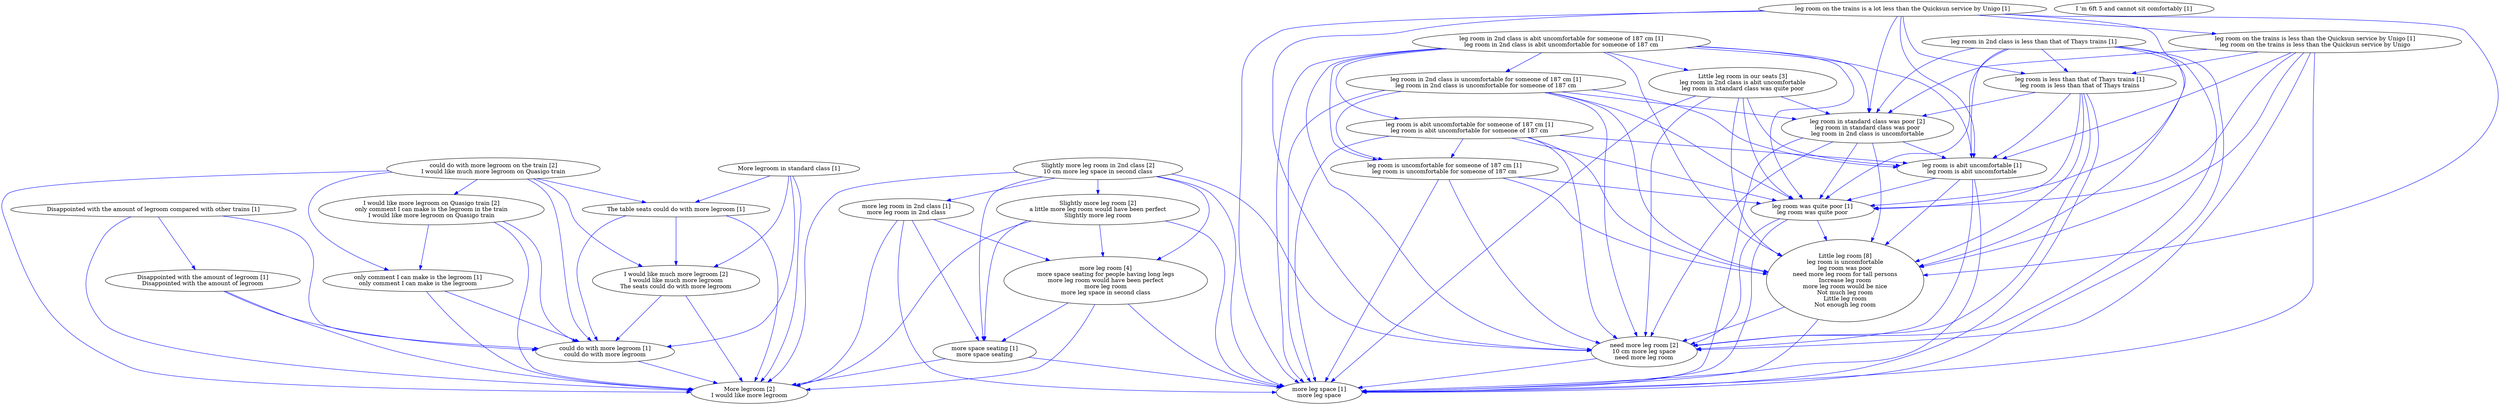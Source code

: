 digraph collapsedGraph {
"could do with more legroom on the train [2]\nI would like much more legroom on Quasigo train""Little leg room [8]\nleg room is uncomfortable\nleg room was poor\nneed more leg room for tall persons\nIncrease leg room\nmore leg room would be nice\nNot much leg room\nLittle leg room\nNot enough leg room""Slightly more leg room in 2nd class [2]\n10 cm more leg space in second class""More legroom [2]\nI would like more legroom""I would like more legroom on Quasigo train [2]\nonly comment I can make is the legroom in the train\nI would like more legroom on Quasigo train""Slightly more leg room [2]\na little more leg room would have been perfect\nSlightly more leg room""leg room in standard class was poor [2]\nleg room in standard class was poor\nleg room in 2nd class is uncomfortable""need more leg room [2]\n10 cm more leg space\nneed more leg room""more leg room [4]\nmore space seating for people having long legs\nmore leg room would have been perfect\nmore leg room\nmore leg space in second class""I would like much more legroom [2]\nI would like much more legroom\nThe seats could do with more legroom""Little leg room in our seats [3]\nleg room in 2nd class is abit uncomfortable\nleg room in standard class was quite poor""more leg space [1]\nmore leg space""Disappointed with the amount of legroom compared with other trains [1]""Disappointed with the amount of legroom [1]\nDisappointed with the amount of legroom""I 'm 6ft 5 and cannot sit comfortably [1]""More legroom in standard class [1]""more leg room in 2nd class [1]\nmore leg room in 2nd class""The table seats could do with more legroom [1]""could do with more legroom [1]\ncould do with more legroom""leg room in 2nd class is abit uncomfortable for someone of 187 cm [1]\nleg room in 2nd class is abit uncomfortable for someone of 187 cm""leg room is abit uncomfortable for someone of 187 cm [1]\nleg room is abit uncomfortable for someone of 187 cm""leg room is abit uncomfortable [1]\nleg room is abit uncomfortable""leg room is uncomfortable for someone of 187 cm [1]\nleg room is uncomfortable for someone of 187 cm""leg room in 2nd class is uncomfortable for someone of 187 cm [1]\nleg room in 2nd class is uncomfortable for someone of 187 cm""leg room in 2nd class is less than that of Thays trains [1]""leg room is less than that of Thays trains [1]\nleg room is less than that of Thays trains""leg room was quite poor [1]\nleg room was quite poor""leg room on the trains is a lot less than the Quicksun service by Unigo [1]""leg room on the trains is less than the Quicksun service by Unigo [1]\nleg room on the trains is less than the Quicksun service by Unigo""more space seating [1]\nmore space seating""only comment I can make is the legroom [1]\nonly comment I can make is the legroom""Little leg room [8]\nleg room is uncomfortable\nleg room was poor\nneed more leg room for tall persons\nIncrease leg room\nmore leg room would be nice\nNot much leg room\nLittle leg room\nNot enough leg room" -> "need more leg room [2]\n10 cm more leg space\nneed more leg room" [color=blue]
"Slightly more leg room [2]\na little more leg room would have been perfect\nSlightly more leg room" -> "more leg space [1]\nmore leg space" [color=blue]
"leg room in standard class was poor [2]\nleg room in standard class was poor\nleg room in 2nd class is uncomfortable" -> "need more leg room [2]\n10 cm more leg space\nneed more leg room" [color=blue]
"leg room in standard class was poor [2]\nleg room in standard class was poor\nleg room in 2nd class is uncomfortable" -> "Little leg room [8]\nleg room is uncomfortable\nleg room was poor\nneed more leg room for tall persons\nIncrease leg room\nmore leg room would be nice\nNot much leg room\nLittle leg room\nNot enough leg room" [color=blue]
"Little leg room in our seats [3]\nleg room in 2nd class is abit uncomfortable\nleg room in standard class was quite poor" -> "leg room is abit uncomfortable [1]\nleg room is abit uncomfortable" [color=blue]
"More legroom in standard class [1]" -> "More legroom [2]\nI would like more legroom" [color=blue]
"Little leg room in our seats [3]\nleg room in 2nd class is abit uncomfortable\nleg room in standard class was quite poor" -> "more leg space [1]\nmore leg space" [color=blue]
"More legroom in standard class [1]" -> "could do with more legroom [1]\ncould do with more legroom" [color=blue]
"More legroom in standard class [1]" -> "I would like much more legroom [2]\nI would like much more legroom\nThe seats could do with more legroom" [color=blue]
"Disappointed with the amount of legroom [1]\nDisappointed with the amount of legroom" -> "More legroom [2]\nI would like more legroom" [color=blue]
"Little leg room [8]\nleg room is uncomfortable\nleg room was poor\nneed more leg room for tall persons\nIncrease leg room\nmore leg room would be nice\nNot much leg room\nLittle leg room\nNot enough leg room" -> "more leg space [1]\nmore leg space" [color=blue]
"leg room in standard class was poor [2]\nleg room in standard class was poor\nleg room in 2nd class is uncomfortable" -> "more leg space [1]\nmore leg space" [color=blue]
"Disappointed with the amount of legroom [1]\nDisappointed with the amount of legroom" -> "could do with more legroom [1]\ncould do with more legroom" [color=blue]
"leg room in 2nd class is uncomfortable for someone of 187 cm [1]\nleg room in 2nd class is uncomfortable for someone of 187 cm" -> "Little leg room [8]\nleg room is uncomfortable\nleg room was poor\nneed more leg room for tall persons\nIncrease leg room\nmore leg room would be nice\nNot much leg room\nLittle leg room\nNot enough leg room" [color=blue]
"leg room in 2nd class is uncomfortable for someone of 187 cm [1]\nleg room in 2nd class is uncomfortable for someone of 187 cm" -> "need more leg room [2]\n10 cm more leg space\nneed more leg room" [color=blue]
"Slightly more leg room in 2nd class [2]\n10 cm more leg space in second class" -> "Slightly more leg room [2]\na little more leg room would have been perfect\nSlightly more leg room" [color=blue]
"could do with more legroom [1]\ncould do with more legroom" -> "More legroom [2]\nI would like more legroom" [color=blue]
"leg room in 2nd class is less than that of Thays trains [1]" -> "leg room is abit uncomfortable [1]\nleg room is abit uncomfortable" [color=blue]
"Little leg room in our seats [3]\nleg room in 2nd class is abit uncomfortable\nleg room in standard class was quite poor" -> "leg room in standard class was poor [2]\nleg room in standard class was poor\nleg room in 2nd class is uncomfortable" [color=blue]
"Disappointed with the amount of legroom compared with other trains [1]" -> "More legroom [2]\nI would like more legroom" [color=blue]
"Disappointed with the amount of legroom compared with other trains [1]" -> "could do with more legroom [1]\ncould do with more legroom" [color=blue]
"only comment I can make is the legroom [1]\nonly comment I can make is the legroom" -> "More legroom [2]\nI would like more legroom" [color=blue]
"I would like much more legroom [2]\nI would like much more legroom\nThe seats could do with more legroom" -> "More legroom [2]\nI would like more legroom" [color=blue]
"leg room is abit uncomfortable for someone of 187 cm [1]\nleg room is abit uncomfortable for someone of 187 cm" -> "leg room was quite poor [1]\nleg room was quite poor" [color=blue]
"Slightly more leg room [2]\na little more leg room would have been perfect\nSlightly more leg room" -> "more leg room [4]\nmore space seating for people having long legs\nmore leg room would have been perfect\nmore leg room\nmore leg space in second class" [color=blue]
"leg room is abit uncomfortable for someone of 187 cm [1]\nleg room is abit uncomfortable for someone of 187 cm" -> "Little leg room [8]\nleg room is uncomfortable\nleg room was poor\nneed more leg room for tall persons\nIncrease leg room\nmore leg room would be nice\nNot much leg room\nLittle leg room\nNot enough leg room" [color=blue]
"leg room is abit uncomfortable for someone of 187 cm [1]\nleg room is abit uncomfortable for someone of 187 cm" -> "need more leg room [2]\n10 cm more leg space\nneed more leg room" [color=blue]
"leg room on the trains is less than the Quicksun service by Unigo [1]\nleg room on the trains is less than the Quicksun service by Unigo" -> "leg room is abit uncomfortable [1]\nleg room is abit uncomfortable" [color=blue]
"leg room on the trains is less than the Quicksun service by Unigo [1]\nleg room on the trains is less than the Quicksun service by Unigo" -> "need more leg room [2]\n10 cm more leg space\nneed more leg room" [color=blue]
"leg room on the trains is less than the Quicksun service by Unigo [1]\nleg room on the trains is less than the Quicksun service by Unigo" -> "Little leg room [8]\nleg room is uncomfortable\nleg room was poor\nneed more leg room for tall persons\nIncrease leg room\nmore leg room would be nice\nNot much leg room\nLittle leg room\nNot enough leg room" [color=blue]
"more leg room [4]\nmore space seating for people having long legs\nmore leg room would have been perfect\nmore leg room\nmore leg space in second class" -> "more leg space [1]\nmore leg space" [color=blue]
"could do with more legroom on the train [2]\nI would like much more legroom on Quasigo train" -> "More legroom [2]\nI would like more legroom" [color=blue]
"more space seating [1]\nmore space seating" -> "More legroom [2]\nI would like more legroom" [color=blue]
"Slightly more leg room [2]\na little more leg room would have been perfect\nSlightly more leg room" -> "more space seating [1]\nmore space seating" [color=blue]
"Slightly more leg room in 2nd class [2]\n10 cm more leg space in second class" -> "more space seating [1]\nmore space seating" [color=blue]
"Slightly more leg room in 2nd class [2]\n10 cm more leg space in second class" -> "More legroom [2]\nI would like more legroom" [color=blue]
"more leg room in 2nd class [1]\nmore leg room in 2nd class" -> "More legroom [2]\nI would like more legroom" [color=blue]
"Slightly more leg room in 2nd class [2]\n10 cm more leg space in second class" -> "more leg room [4]\nmore space seating for people having long legs\nmore leg room would have been perfect\nmore leg room\nmore leg space in second class" [color=blue]
"Slightly more leg room in 2nd class [2]\n10 cm more leg space in second class" -> "more leg space [1]\nmore leg space" [color=blue]
"more leg room in 2nd class [1]\nmore leg room in 2nd class" -> "more leg room [4]\nmore space seating for people having long legs\nmore leg room would have been perfect\nmore leg room\nmore leg space in second class" [color=blue]
"I would like more legroom on Quasigo train [2]\nonly comment I can make is the legroom in the train\nI would like more legroom on Quasigo train" -> "only comment I can make is the legroom [1]\nonly comment I can make is the legroom" [color=blue]
"leg room was quite poor [1]\nleg room was quite poor" -> "Little leg room [8]\nleg room is uncomfortable\nleg room was poor\nneed more leg room for tall persons\nIncrease leg room\nmore leg room would be nice\nNot much leg room\nLittle leg room\nNot enough leg room" [color=blue]
"leg room was quite poor [1]\nleg room was quite poor" -> "need more leg room [2]\n10 cm more leg space\nneed more leg room" [color=blue]
"leg room on the trains is less than the Quicksun service by Unigo [1]\nleg room on the trains is less than the Quicksun service by Unigo" -> "more leg space [1]\nmore leg space" [color=blue]
"leg room on the trains is less than the Quicksun service by Unigo [1]\nleg room on the trains is less than the Quicksun service by Unigo" -> "leg room in standard class was poor [2]\nleg room in standard class was poor\nleg room in 2nd class is uncomfortable" [color=blue]
"more leg room in 2nd class [1]\nmore leg room in 2nd class" -> "more space seating [1]\nmore space seating" [color=blue]
"I would like much more legroom [2]\nI would like much more legroom\nThe seats could do with more legroom" -> "could do with more legroom [1]\ncould do with more legroom" [color=blue]
"The table seats could do with more legroom [1]" -> "I would like much more legroom [2]\nI would like much more legroom\nThe seats could do with more legroom" [color=blue]
"leg room on the trains is less than the Quicksun service by Unigo [1]\nleg room on the trains is less than the Quicksun service by Unigo" -> "leg room was quite poor [1]\nleg room was quite poor" [color=blue]
"leg room was quite poor [1]\nleg room was quite poor" -> "more leg space [1]\nmore leg space" [color=blue]
"leg room on the trains is less than the Quicksun service by Unigo [1]\nleg room on the trains is less than the Quicksun service by Unigo" -> "leg room is less than that of Thays trains [1]\nleg room is less than that of Thays trains" [color=blue]
"more leg room [4]\nmore space seating for people having long legs\nmore leg room would have been perfect\nmore leg room\nmore leg space in second class" -> "more space seating [1]\nmore space seating" [color=blue]
"more leg room in 2nd class [1]\nmore leg room in 2nd class" -> "more leg space [1]\nmore leg space" [color=blue]
"leg room in 2nd class is less than that of Thays trains [1]" -> "more leg space [1]\nmore leg space" [color=blue]
"leg room on the trains is a lot less than the Quicksun service by Unigo [1]" -> "leg room is abit uncomfortable [1]\nleg room is abit uncomfortable" [color=blue]
"leg room in 2nd class is abit uncomfortable for someone of 187 cm [1]\nleg room in 2nd class is abit uncomfortable for someone of 187 cm" -> "more leg space [1]\nmore leg space" [color=blue]
"could do with more legroom on the train [2]\nI would like much more legroom on Quasigo train" -> "The table seats could do with more legroom [1]" [color=blue]
"leg room in 2nd class is less than that of Thays trains [1]" -> "leg room was quite poor [1]\nleg room was quite poor" [color=blue]
"leg room in 2nd class is less than that of Thays trains [1]" -> "leg room in standard class was poor [2]\nleg room in standard class was poor\nleg room in 2nd class is uncomfortable" [color=blue]
"leg room on the trains is a lot less than the Quicksun service by Unigo [1]" -> "Little leg room [8]\nleg room is uncomfortable\nleg room was poor\nneed more leg room for tall persons\nIncrease leg room\nmore leg room would be nice\nNot much leg room\nLittle leg room\nNot enough leg room" [color=blue]
"leg room on the trains is a lot less than the Quicksun service by Unigo [1]" -> "need more leg room [2]\n10 cm more leg space\nneed more leg room" [color=blue]
"leg room is less than that of Thays trains [1]\nleg room is less than that of Thays trains" -> "leg room is abit uncomfortable [1]\nleg room is abit uncomfortable" [color=blue]
"leg room in 2nd class is less than that of Thays trains [1]" -> "need more leg room [2]\n10 cm more leg space\nneed more leg room" [color=blue]
"leg room in 2nd class is less than that of Thays trains [1]" -> "Little leg room [8]\nleg room is uncomfortable\nleg room was poor\nneed more leg room for tall persons\nIncrease leg room\nmore leg room would be nice\nNot much leg room\nLittle leg room\nNot enough leg room" [color=blue]
"leg room on the trains is a lot less than the Quicksun service by Unigo [1]" -> "leg room in standard class was poor [2]\nleg room in standard class was poor\nleg room in 2nd class is uncomfortable" [color=blue]
"leg room on the trains is a lot less than the Quicksun service by Unigo [1]" -> "leg room is less than that of Thays trains [1]\nleg room is less than that of Thays trains" [color=blue]
"leg room on the trains is a lot less than the Quicksun service by Unigo [1]" -> "leg room was quite poor [1]\nleg room was quite poor" [color=blue]
"Slightly more leg room [2]\na little more leg room would have been perfect\nSlightly more leg room" -> "More legroom [2]\nI would like more legroom" [color=blue]
"I would like more legroom on Quasigo train [2]\nonly comment I can make is the legroom in the train\nI would like more legroom on Quasigo train" -> "could do with more legroom [1]\ncould do with more legroom" [color=blue]
"could do with more legroom on the train [2]\nI would like much more legroom on Quasigo train" -> "I would like much more legroom [2]\nI would like much more legroom\nThe seats could do with more legroom" [color=blue]
"could do with more legroom on the train [2]\nI would like much more legroom on Quasigo train" -> "could do with more legroom [1]\ncould do with more legroom" [color=blue]
"leg room on the trains is a lot less than the Quicksun service by Unigo [1]" -> "more leg space [1]\nmore leg space" [color=blue]
"more space seating [1]\nmore space seating" -> "more leg space [1]\nmore leg space" [color=blue]
"I would like more legroom on Quasigo train [2]\nonly comment I can make is the legroom in the train\nI would like more legroom on Quasigo train" -> "More legroom [2]\nI would like more legroom" [color=blue]
"leg room is uncomfortable for someone of 187 cm [1]\nleg room is uncomfortable for someone of 187 cm" -> "more leg space [1]\nmore leg space" [color=blue]
"Little leg room in our seats [3]\nleg room in 2nd class is abit uncomfortable\nleg room in standard class was quite poor" -> "leg room was quite poor [1]\nleg room was quite poor" [color=blue]
"Little leg room in our seats [3]\nleg room in 2nd class is abit uncomfortable\nleg room in standard class was quite poor" -> "Little leg room [8]\nleg room is uncomfortable\nleg room was poor\nneed more leg room for tall persons\nIncrease leg room\nmore leg room would be nice\nNot much leg room\nLittle leg room\nNot enough leg room" [color=blue]
"Little leg room in our seats [3]\nleg room in 2nd class is abit uncomfortable\nleg room in standard class was quite poor" -> "need more leg room [2]\n10 cm more leg space\nneed more leg room" [color=blue]
"leg room is abit uncomfortable [1]\nleg room is abit uncomfortable" -> "more leg space [1]\nmore leg space" [color=blue]
"only comment I can make is the legroom [1]\nonly comment I can make is the legroom" -> "could do with more legroom [1]\ncould do with more legroom" [color=blue]
"more leg room [4]\nmore space seating for people having long legs\nmore leg room would have been perfect\nmore leg room\nmore leg space in second class" -> "More legroom [2]\nI would like more legroom" [color=blue]
"leg room is abit uncomfortable for someone of 187 cm [1]\nleg room is abit uncomfortable for someone of 187 cm" -> "more leg space [1]\nmore leg space" [color=blue]
"leg room in 2nd class is uncomfortable for someone of 187 cm [1]\nleg room in 2nd class is uncomfortable for someone of 187 cm" -> "more leg space [1]\nmore leg space" [color=blue]
"leg room is uncomfortable for someone of 187 cm [1]\nleg room is uncomfortable for someone of 187 cm" -> "leg room was quite poor [1]\nleg room was quite poor" [color=blue]
"The table seats could do with more legroom [1]" -> "could do with more legroom [1]\ncould do with more legroom" [color=blue]
"The table seats could do with more legroom [1]" -> "More legroom [2]\nI would like more legroom" [color=blue]
"need more leg room [2]\n10 cm more leg space\nneed more leg room" -> "more leg space [1]\nmore leg space" [color=blue]
"leg room is abit uncomfortable [1]\nleg room is abit uncomfortable" -> "leg room was quite poor [1]\nleg room was quite poor" [color=blue]
"More legroom in standard class [1]" -> "The table seats could do with more legroom [1]" [color=blue]
"leg room in 2nd class is uncomfortable for someone of 187 cm [1]\nleg room in 2nd class is uncomfortable for someone of 187 cm" -> "leg room was quite poor [1]\nleg room was quite poor" [color=blue]
"leg room is less than that of Thays trains [1]\nleg room is less than that of Thays trains" -> "Little leg room [8]\nleg room is uncomfortable\nleg room was poor\nneed more leg room for tall persons\nIncrease leg room\nmore leg room would be nice\nNot much leg room\nLittle leg room\nNot enough leg room" [color=blue]
"leg room in 2nd class is abit uncomfortable for someone of 187 cm [1]\nleg room in 2nd class is abit uncomfortable for someone of 187 cm" -> "need more leg room [2]\n10 cm more leg space\nneed more leg room" [color=blue]
"leg room is less than that of Thays trains [1]\nleg room is less than that of Thays trains" -> "need more leg room [2]\n10 cm more leg space\nneed more leg room" [color=blue]
"leg room in 2nd class is abit uncomfortable for someone of 187 cm [1]\nleg room in 2nd class is abit uncomfortable for someone of 187 cm" -> "Little leg room [8]\nleg room is uncomfortable\nleg room was poor\nneed more leg room for tall persons\nIncrease leg room\nmore leg room would be nice\nNot much leg room\nLittle leg room\nNot enough leg room" [color=blue]
"leg room is uncomfortable for someone of 187 cm [1]\nleg room is uncomfortable for someone of 187 cm" -> "need more leg room [2]\n10 cm more leg space\nneed more leg room" [color=blue]
"leg room is uncomfortable for someone of 187 cm [1]\nleg room is uncomfortable for someone of 187 cm" -> "Little leg room [8]\nleg room is uncomfortable\nleg room was poor\nneed more leg room for tall persons\nIncrease leg room\nmore leg room would be nice\nNot much leg room\nLittle leg room\nNot enough leg room" [color=blue]
"leg room is less than that of Thays trains [1]\nleg room is less than that of Thays trains" -> "leg room in standard class was poor [2]\nleg room in standard class was poor\nleg room in 2nd class is uncomfortable" [color=blue]
"leg room is abit uncomfortable [1]\nleg room is abit uncomfortable" -> "Little leg room [8]\nleg room is uncomfortable\nleg room was poor\nneed more leg room for tall persons\nIncrease leg room\nmore leg room would be nice\nNot much leg room\nLittle leg room\nNot enough leg room" [color=blue]
"leg room is less than that of Thays trains [1]\nleg room is less than that of Thays trains" -> "leg room was quite poor [1]\nleg room was quite poor" [color=blue]
"leg room is abit uncomfortable [1]\nleg room is abit uncomfortable" -> "need more leg room [2]\n10 cm more leg space\nneed more leg room" [color=blue]
"leg room in 2nd class is abit uncomfortable for someone of 187 cm [1]\nleg room in 2nd class is abit uncomfortable for someone of 187 cm" -> "Little leg room in our seats [3]\nleg room in 2nd class is abit uncomfortable\nleg room in standard class was quite poor" [color=blue]
"leg room in 2nd class is abit uncomfortable for someone of 187 cm [1]\nleg room in 2nd class is abit uncomfortable for someone of 187 cm" -> "leg room was quite poor [1]\nleg room was quite poor" [color=blue]
"leg room is less than that of Thays trains [1]\nleg room is less than that of Thays trains" -> "more leg space [1]\nmore leg space" [color=blue]
"leg room in 2nd class is abit uncomfortable for someone of 187 cm [1]\nleg room in 2nd class is abit uncomfortable for someone of 187 cm" -> "leg room in standard class was poor [2]\nleg room in standard class was poor\nleg room in 2nd class is uncomfortable" [color=blue]
"Disappointed with the amount of legroom compared with other trains [1]" -> "Disappointed with the amount of legroom [1]\nDisappointed with the amount of legroom" [color=blue]
"leg room in 2nd class is abit uncomfortable for someone of 187 cm [1]\nleg room in 2nd class is abit uncomfortable for someone of 187 cm" -> "leg room is abit uncomfortable for someone of 187 cm [1]\nleg room is abit uncomfortable for someone of 187 cm" [color=blue]
"leg room is abit uncomfortable for someone of 187 cm [1]\nleg room is abit uncomfortable for someone of 187 cm" -> "leg room is abit uncomfortable [1]\nleg room is abit uncomfortable" [color=blue]
"leg room is abit uncomfortable for someone of 187 cm [1]\nleg room is abit uncomfortable for someone of 187 cm" -> "leg room is uncomfortable for someone of 187 cm [1]\nleg room is uncomfortable for someone of 187 cm" [color=blue]
"leg room in 2nd class is abit uncomfortable for someone of 187 cm [1]\nleg room in 2nd class is abit uncomfortable for someone of 187 cm" -> "leg room in 2nd class is uncomfortable for someone of 187 cm [1]\nleg room in 2nd class is uncomfortable for someone of 187 cm" [color=blue]
"leg room in 2nd class is uncomfortable for someone of 187 cm [1]\nleg room in 2nd class is uncomfortable for someone of 187 cm" -> "leg room is uncomfortable for someone of 187 cm [1]\nleg room is uncomfortable for someone of 187 cm" [color=blue]
"leg room in 2nd class is abit uncomfortable for someone of 187 cm [1]\nleg room in 2nd class is abit uncomfortable for someone of 187 cm" -> "leg room is uncomfortable for someone of 187 cm [1]\nleg room is uncomfortable for someone of 187 cm" [color=blue]
"leg room in 2nd class is abit uncomfortable for someone of 187 cm [1]\nleg room in 2nd class is abit uncomfortable for someone of 187 cm" -> "leg room is abit uncomfortable [1]\nleg room is abit uncomfortable" [color=blue]
"leg room in 2nd class is less than that of Thays trains [1]" -> "leg room is less than that of Thays trains [1]\nleg room is less than that of Thays trains" [color=blue]
"leg room on the trains is a lot less than the Quicksun service by Unigo [1]" -> "leg room on the trains is less than the Quicksun service by Unigo [1]\nleg room on the trains is less than the Quicksun service by Unigo" [color=blue]
"Slightly more leg room in 2nd class [2]\n10 cm more leg space in second class" -> "more leg room in 2nd class [1]\nmore leg room in 2nd class" [color=blue]
"Slightly more leg room in 2nd class [2]\n10 cm more leg space in second class" -> "need more leg room [2]\n10 cm more leg space\nneed more leg room" [color=blue]
"could do with more legroom on the train [2]\nI would like much more legroom on Quasigo train" -> "only comment I can make is the legroom [1]\nonly comment I can make is the legroom" [color=blue]
"could do with more legroom on the train [2]\nI would like much more legroom on Quasigo train" -> "I would like more legroom on Quasigo train [2]\nonly comment I can make is the legroom in the train\nI would like more legroom on Quasigo train" [color=blue]
"leg room in standard class was poor [2]\nleg room in standard class was poor\nleg room in 2nd class is uncomfortable" -> "leg room is abit uncomfortable [1]\nleg room is abit uncomfortable" [color=blue]
"leg room in 2nd class is uncomfortable for someone of 187 cm [1]\nleg room in 2nd class is uncomfortable for someone of 187 cm" -> "leg room in standard class was poor [2]\nleg room in standard class was poor\nleg room in 2nd class is uncomfortable" [color=blue]
"leg room in 2nd class is uncomfortable for someone of 187 cm [1]\nleg room in 2nd class is uncomfortable for someone of 187 cm" -> "leg room is abit uncomfortable [1]\nleg room is abit uncomfortable" [color=blue]
"leg room in standard class was poor [2]\nleg room in standard class was poor\nleg room in 2nd class is uncomfortable" -> "leg room was quite poor [1]\nleg room was quite poor" [color=blue]
}